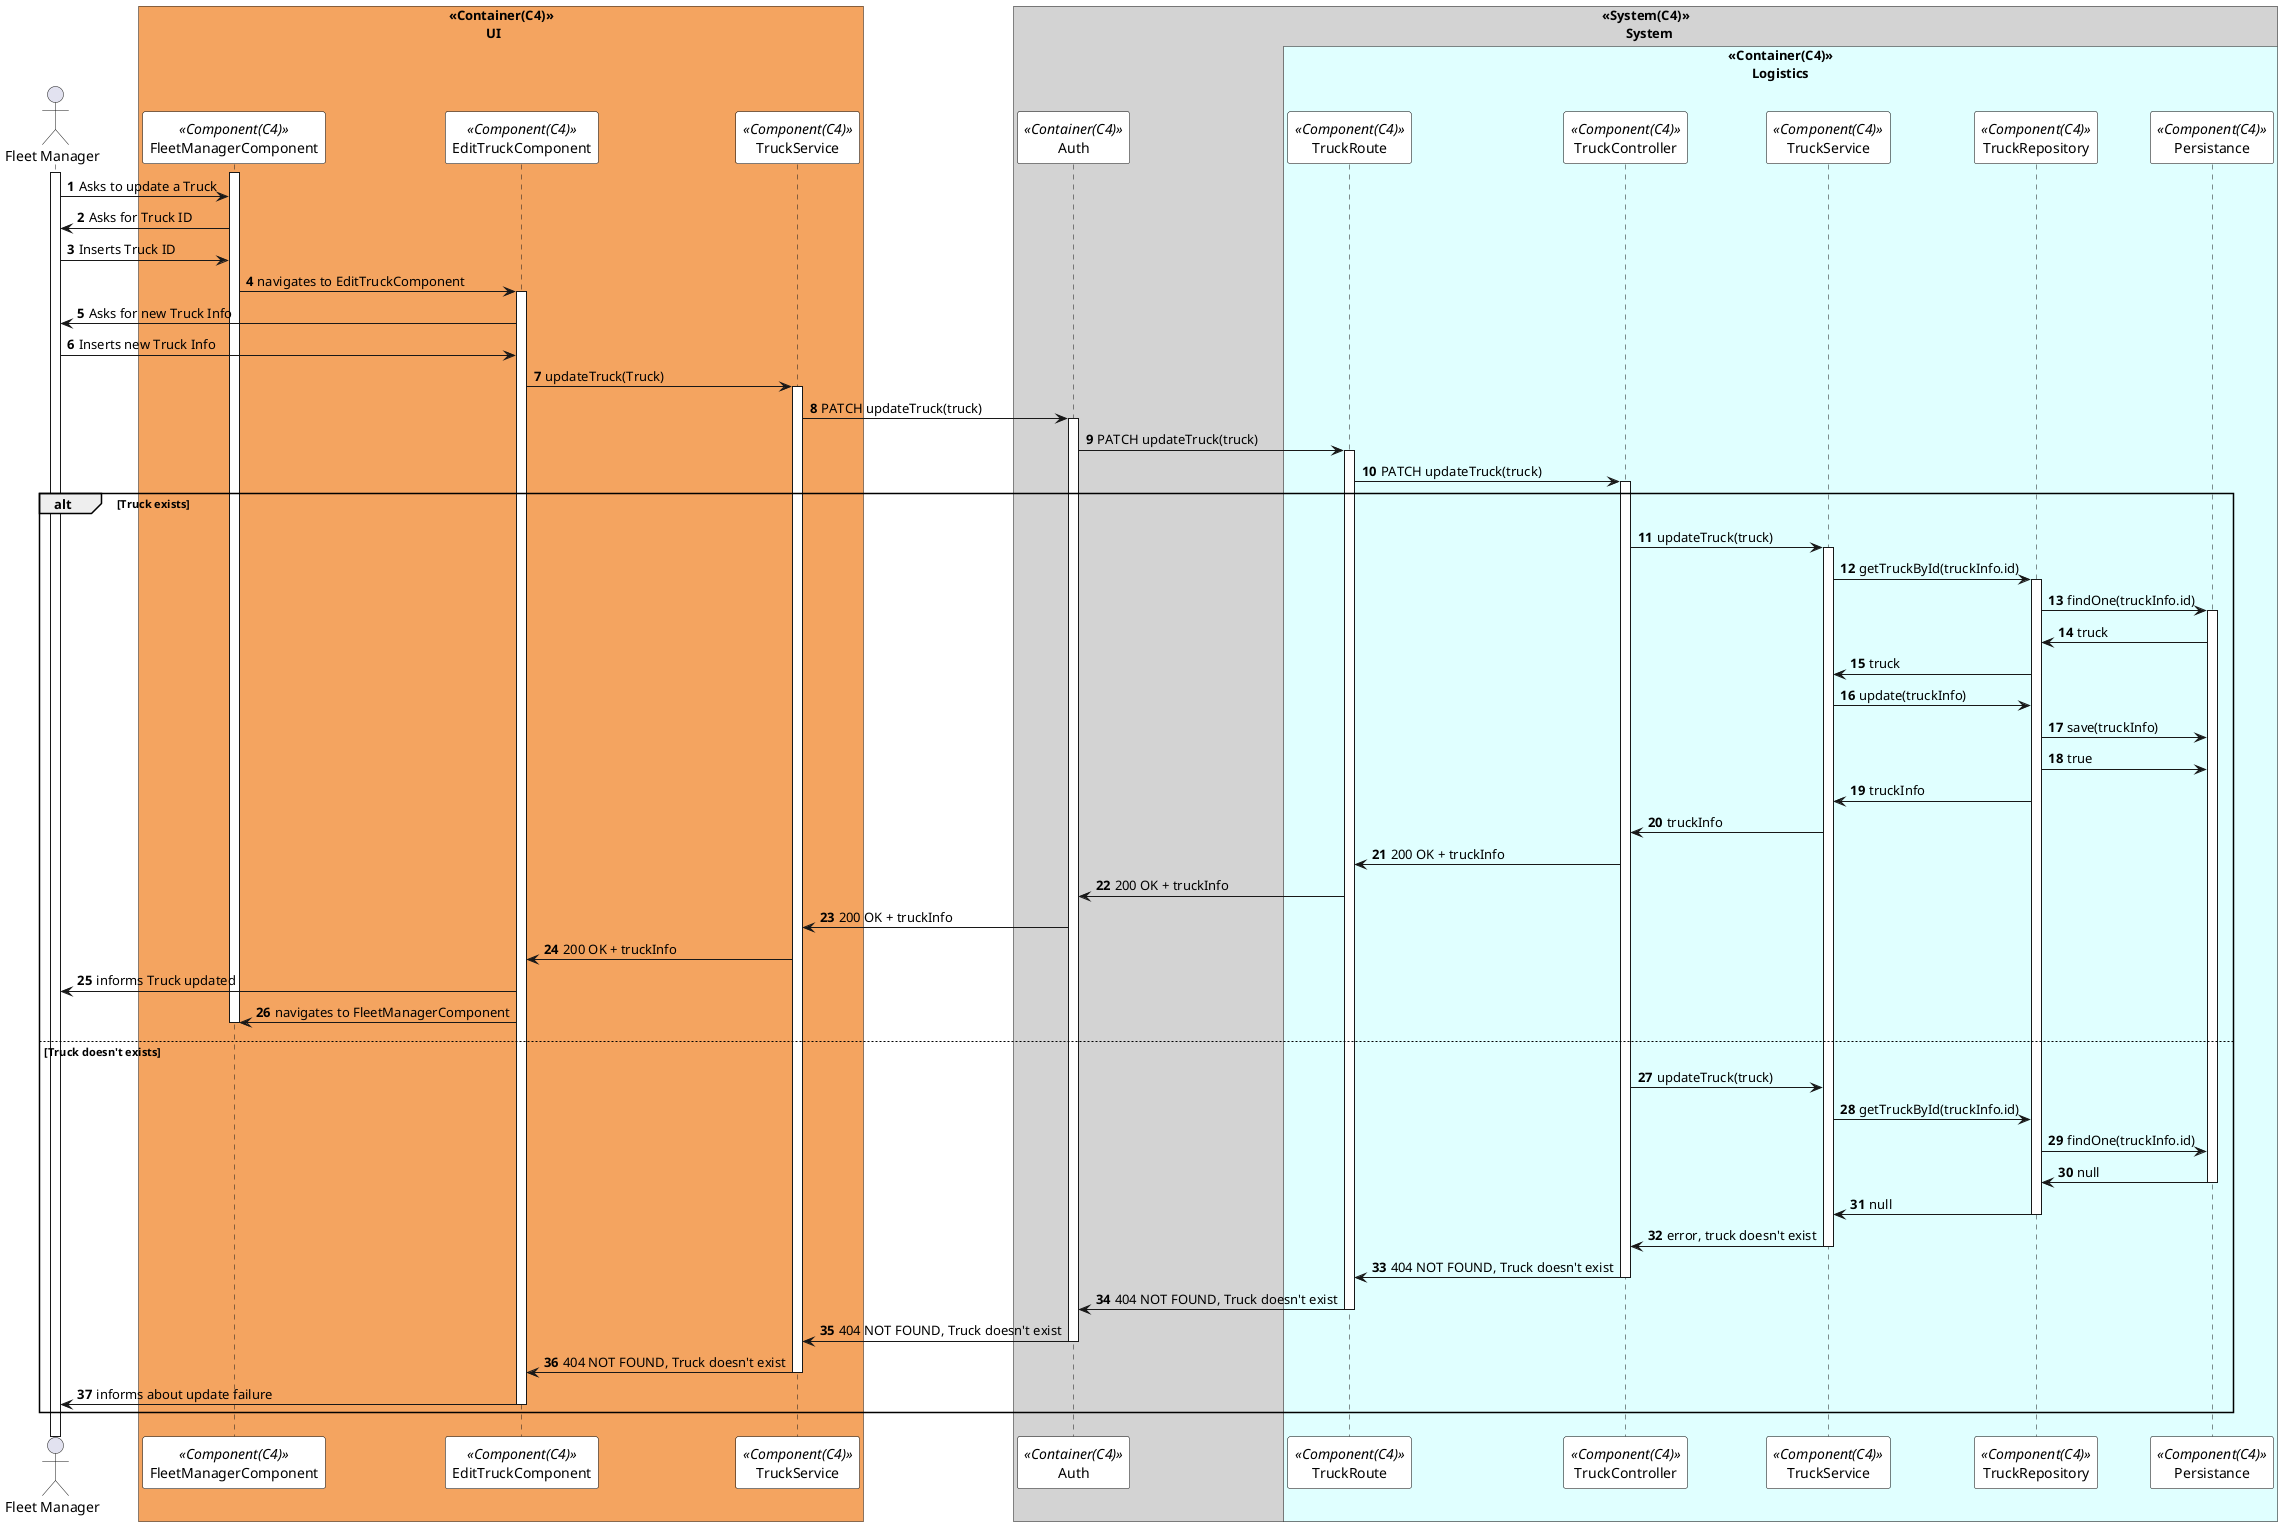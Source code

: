 @startuml updateTruckSD

autonumber
!pragma teoz true

skinparam sequence {
ParticipantBorderColor black
ParticipantBackgroundColor white
}

actor "Fleet Manager" as manager

box "<<Container(C4)>>\n           UI" #SandyBrown
participant "FleetManagerComponent" as FleetManagerComponent <<Component(C4)>>
participant "EditTruckComponent" as EditTruckComponent <<Component(C4)>>
participant "TruckService" as TruckService <<Component(C4)>>
end box

box "<<System(C4)>>\n       System" #LightGray
participant Auth as  Auth <<Container(C4)>>
box "<<Container(C4)>>\n       Logistics" #LightCyan
participant TruckRoute as Route <<Component(C4)>>
participant TruckController as Controller <<Component(C4)>>
participant TruckService as Service <<Component(C4)>>
participant TruckRepository as Repository <<Component(C4)>>
participant Persistance as Persistance <<Component(C4)>>
end box



activate manager
activate FleetManagerComponent
manager -> FleetManagerComponent: Asks to update a Truck

FleetManagerComponent -> manager: Asks for Truck ID


manager ->FleetManagerComponent: Inserts Truck ID

FleetManagerComponent -> EditTruckComponent: navigates to EditTruckComponent
activate EditTruckComponent

EditTruckComponent -> manager: Asks for new Truck Info
manager -> EditTruckComponent: Inserts new Truck Info
EditTruckComponent -> TruckService: updateTruck(Truck)
activate TruckService
TruckService -> Auth: PATCH updateTruck(truck)

activate Auth

Auth -> Route: PATCH updateTruck(truck)
activate Route
Route -> Controller: PATCH updateTruck(truck)
activate Controller

alt Truck exists 

Controller -> Service: updateTruck(truck)
activate Service

Service -> Repository: getTruckById(truckInfo.id)
activate Repository

Repository -> Persistance: findOne(truckInfo.id)
activate Persistance
Persistance -> Repository: truck
Repository->Service: truck

Service -> Repository: update(truckInfo)
Repository -> Persistance:save(truckInfo)

Repository -> Persistance:true
Repository-> Service: truckInfo
Service-> Controller: truckInfo

Controller->Route: 200 OK + truckInfo
Route ->Auth: 200 OK + truckInfo
Auth -> TruckService: 200 OK + truckInfo
TruckService -> EditTruckComponent: 200 OK + truckInfo
EditTruckComponent -> manager: informs Truck updated
EditTruckComponent -> FleetManagerComponent: navigates to FleetManagerComponent
deactivate FleetManagerComponent
else Truck doesn't exists

Controller -> Service: updateTruck(truck)
Service -> Repository: getTruckById(truckInfo.id)
Repository->Persistance: findOne(truckInfo.id)
Persistance ->Repository: null
deactivate Persistance
Repository->Service: null
deactivate Repository
Service->Controller: error, truck doesn't exist
deactivate Service
Controller-> Route: 404 NOT FOUND, Truck doesn't exist
deactivate Controller
Route ->Auth: 404 NOT FOUND, Truck doesn't exist
deactivate Route
Auth->TruckService: 404 NOT FOUND, Truck doesn't exist
deactivate Auth
TruckService -> EditTruckComponent: 404 NOT FOUND, Truck doesn't exist
deactivate TruckService
EditTruckComponent->manager: informs about update failure
deactivate EditTruckComponent
@enduml